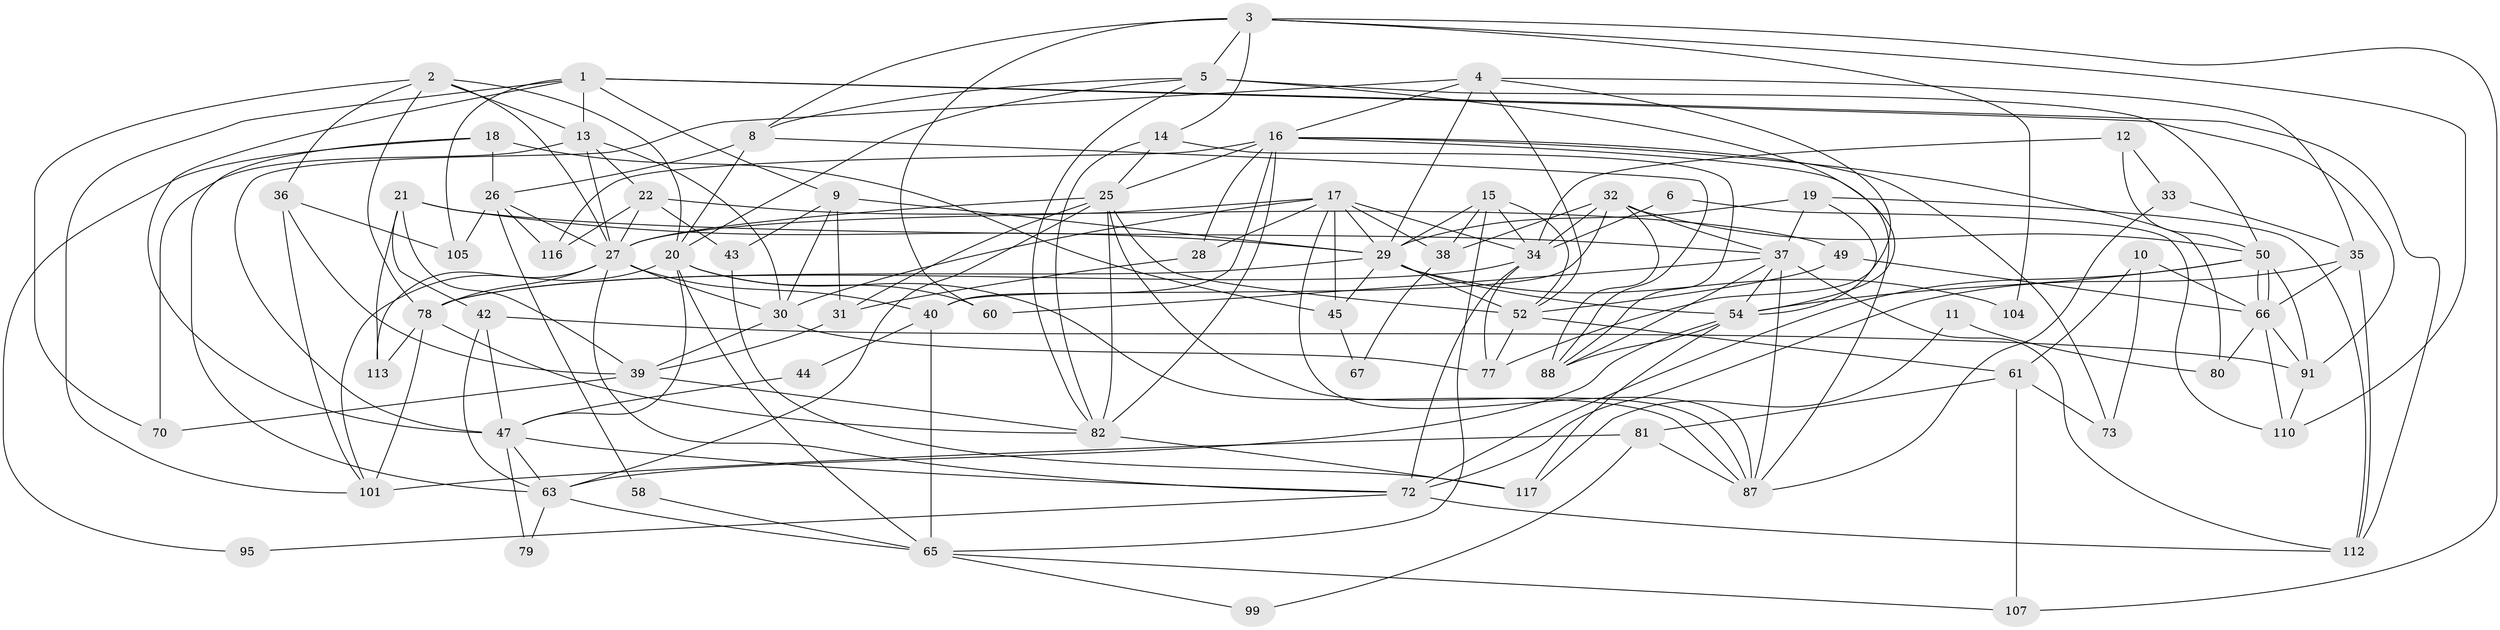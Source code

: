 // original degree distribution, {6: 0.06722689075630252, 3: 0.3277310924369748, 5: 0.25210084033613445, 4: 0.18487394957983194, 2: 0.11764705882352941, 7: 0.03361344537815126, 9: 0.008403361344537815, 8: 0.008403361344537815}
// Generated by graph-tools (version 1.1) at 2025/11/02/27/25 16:11:21]
// undirected, 76 vertices, 191 edges
graph export_dot {
graph [start="1"]
  node [color=gray90,style=filled];
  1 [super="+75"];
  2 [super="+23"];
  3 [super="+7"];
  4 [super="+68"];
  5 [super="+97"];
  6;
  8 [super="+24"];
  9 [super="+86"];
  10;
  11;
  12 [super="+96"];
  13 [super="+46"];
  14 [super="+106"];
  15;
  16 [super="+114"];
  17 [super="+92"];
  18 [super="+48"];
  19 [super="+93"];
  20 [super="+85"];
  21 [super="+109"];
  22;
  25 [super="+57"];
  26 [super="+84"];
  27 [super="+118"];
  28;
  29 [super="+83"];
  30 [super="+55"];
  31 [super="+53"];
  32 [super="+71"];
  33;
  34 [super="+76"];
  35;
  36;
  37 [super="+74"];
  38 [super="+51"];
  39 [super="+41"];
  40 [super="+103"];
  42;
  43;
  44;
  45;
  47 [super="+69"];
  49;
  50 [super="+64"];
  52 [super="+56"];
  54 [super="+59"];
  58;
  60;
  61 [super="+62"];
  63 [super="+111"];
  65 [super="+89"];
  66 [super="+100"];
  67;
  70;
  72 [super="+90"];
  73;
  77;
  78 [super="+94"];
  79;
  80;
  81;
  82 [super="+98"];
  87 [super="+119"];
  88 [super="+108"];
  91 [super="+115"];
  95;
  99;
  101 [super="+102"];
  104;
  105;
  107;
  110;
  112;
  113;
  116;
  117;
  1 -- 9;
  1 -- 101;
  1 -- 105;
  1 -- 13;
  1 -- 112;
  1 -- 47;
  1 -- 91;
  2 -- 20;
  2 -- 36;
  2 -- 70;
  2 -- 27;
  2 -- 13;
  2 -- 78;
  3 -- 5;
  3 -- 60;
  3 -- 104;
  3 -- 8;
  3 -- 107;
  3 -- 110;
  3 -- 14;
  4 -- 47;
  4 -- 35;
  4 -- 52;
  4 -- 77;
  4 -- 29;
  4 -- 16;
  5 -- 50 [weight=2];
  5 -- 20;
  5 -- 8;
  5 -- 82;
  5 -- 54;
  6 -- 110;
  6 -- 34;
  8 -- 26;
  8 -- 20;
  8 -- 88;
  9 -- 31;
  9 -- 30;
  9 -- 43;
  9 -- 29;
  10 -- 73;
  10 -- 61;
  10 -- 66;
  11 -- 80;
  11 -- 117;
  12 -- 33;
  12 -- 50;
  12 -- 34;
  13 -- 22;
  13 -- 70;
  13 -- 30;
  13 -- 27;
  14 -- 82;
  14 -- 25;
  14 -- 88;
  15 -- 29;
  15 -- 38;
  15 -- 52;
  15 -- 65;
  15 -- 34;
  16 -- 25;
  16 -- 28;
  16 -- 73;
  16 -- 82;
  16 -- 80;
  16 -- 116;
  16 -- 87;
  16 -- 40;
  17 -- 30;
  17 -- 34;
  17 -- 28;
  17 -- 87;
  17 -- 27;
  17 -- 45;
  17 -- 29;
  17 -- 38;
  18 -- 45;
  18 -- 63;
  18 -- 26;
  18 -- 95;
  19 -- 54;
  19 -- 112;
  19 -- 29;
  19 -- 37;
  20 -- 60;
  20 -- 47;
  20 -- 87;
  20 -- 65;
  20 -- 101;
  21 -- 113;
  21 -- 42;
  21 -- 39;
  21 -- 29;
  21 -- 37;
  22 -- 43;
  22 -- 49;
  22 -- 116;
  22 -- 27;
  25 -- 82;
  25 -- 52;
  25 -- 87;
  25 -- 63;
  25 -- 31;
  25 -- 27;
  26 -- 105;
  26 -- 58;
  26 -- 116;
  26 -- 27;
  27 -- 30;
  27 -- 72;
  27 -- 40;
  27 -- 78;
  27 -- 113;
  28 -- 31;
  29 -- 52;
  29 -- 104;
  29 -- 45;
  29 -- 78;
  29 -- 54;
  30 -- 39;
  30 -- 77;
  31 -- 39;
  32 -- 38;
  32 -- 50;
  32 -- 88;
  32 -- 40;
  32 -- 34;
  32 -- 37;
  33 -- 35;
  33 -- 87;
  34 -- 77;
  34 -- 72;
  34 -- 78;
  35 -- 112;
  35 -- 66;
  35 -- 72;
  36 -- 101;
  36 -- 39;
  36 -- 105;
  37 -- 60;
  37 -- 88;
  37 -- 112;
  37 -- 54;
  37 -- 87;
  38 -- 67;
  39 -- 70;
  39 -- 82;
  40 -- 65;
  40 -- 44;
  42 -- 47;
  42 -- 63;
  42 -- 91;
  43 -- 117;
  44 -- 47;
  45 -- 67;
  47 -- 72;
  47 -- 79;
  47 -- 63;
  49 -- 52;
  49 -- 66;
  50 -- 66;
  50 -- 66;
  50 -- 54;
  50 -- 72;
  50 -- 91;
  52 -- 77;
  52 -- 61;
  54 -- 63;
  54 -- 117;
  54 -- 88;
  58 -- 65;
  61 -- 107;
  61 -- 81;
  61 -- 73;
  63 -- 79;
  63 -- 65;
  65 -- 99;
  65 -- 107;
  66 -- 80;
  66 -- 110;
  66 -- 91;
  72 -- 95;
  72 -- 112;
  78 -- 82;
  78 -- 113;
  78 -- 101 [weight=2];
  81 -- 99;
  81 -- 87;
  81 -- 101;
  82 -- 117;
  91 -- 110;
}
